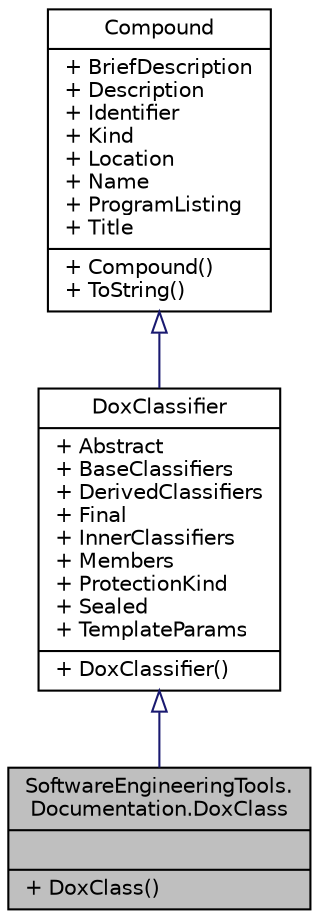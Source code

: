 digraph "SoftwareEngineeringTools.Documentation.DoxClass"
{
  edge [fontname="Helvetica",fontsize="10",labelfontname="Helvetica",labelfontsize="10"];
  node [fontname="Helvetica",fontsize="10",shape=record];
  Node1 [label="{SoftwareEngineeringTools.\lDocumentation.DoxClass\n||+ DoxClass()\l}",height=0.2,width=0.4,color="black", fillcolor="grey75", style="filled" fontcolor="black"];
  Node2 -> Node1 [dir="back",color="midnightblue",fontsize="10",style="solid",arrowtail="onormal",fontname="Helvetica"];
  Node2 [label="{DoxClassifier\n|+ Abstract\l+ BaseClassifiers\l+ DerivedClassifiers\l+ Final\l+ InnerClassifiers\l+ Members\l+ ProtectionKind\l+ Sealed\l+ TemplateParams\l|+ DoxClassifier()\l}",height=0.2,width=0.4,color="black", fillcolor="white", style="filled",URL="$class_software_engineering_tools_1_1_documentation_1_1_dox_classifier.html"];
  Node3 -> Node2 [dir="back",color="midnightblue",fontsize="10",style="solid",arrowtail="onormal",fontname="Helvetica"];
  Node3 [label="{Compound\n|+ BriefDescription\l+ Description\l+ Identifier\l+ Kind\l+ Location\l+ Name\l+ ProgramListing\l+ Title\l|+ Compound()\l+ ToString()\l}",height=0.2,width=0.4,color="black", fillcolor="white", style="filled",URL="$class_software_engineering_tools_1_1_documentation_1_1_compound.html"];
}
